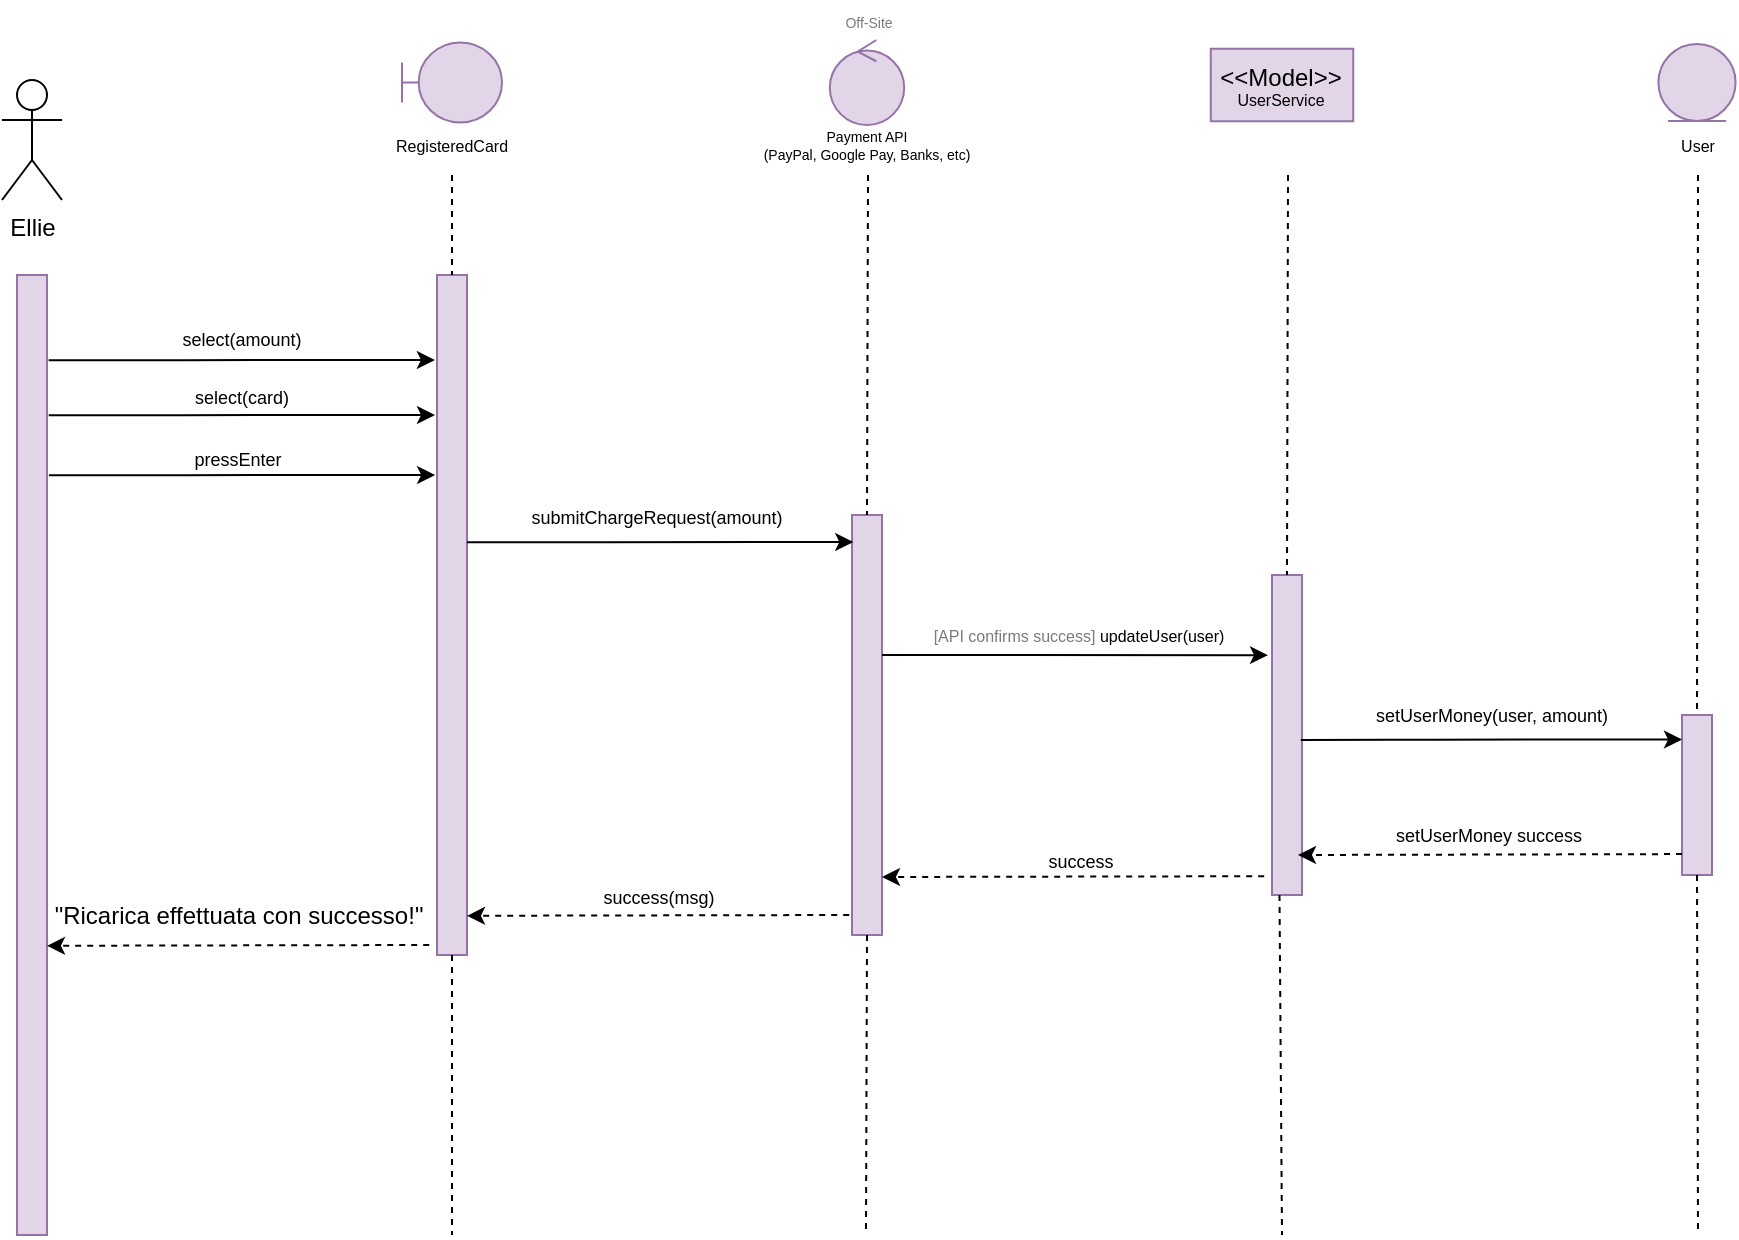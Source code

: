 <mxfile version="15.7.3" type="device"><diagram id="JuNwCdv8WU0B5YwvgieX" name="Page-1"><mxGraphModel dx="1372" dy="717" grid="1" gridSize="10" guides="1" tooltips="1" connect="1" arrows="1" fold="1" page="1" pageScale="1" pageWidth="827" pageHeight="1169" math="0" shadow="0"><root><mxCell id="0"/><mxCell id="1" parent="0"/><mxCell id="zLZvHOgdiXJDg-QAmbfD-1" value="Ellie" style="shape=umlActor;verticalLabelPosition=bottom;verticalAlign=top;html=1;outlineConnect=0;" vertex="1" parent="1"><mxGeometry x="310" y="520" width="30" height="60" as="geometry"/></mxCell><mxCell id="zLZvHOgdiXJDg-QAmbfD-2" value="" style="rounded=0;whiteSpace=wrap;html=1;fillColor=#e1d5e7;strokeColor=#9673a6;" vertex="1" parent="1"><mxGeometry x="317.5" y="617.5" width="15" height="480" as="geometry"/></mxCell><mxCell id="zLZvHOgdiXJDg-QAmbfD-3" value="" style="rounded=0;whiteSpace=wrap;html=1;fillColor=#e1d5e7;strokeColor=#9673a6;" vertex="1" parent="1"><mxGeometry x="527.5" y="617.5" width="15" height="340" as="geometry"/></mxCell><mxCell id="zLZvHOgdiXJDg-QAmbfD-4" value="" style="endArrow=none;dashed=1;html=1;rounded=0;fontSize=8;entryX=0.5;entryY=0;entryDx=0;entryDy=0;exitX=0.5;exitY=1;exitDx=0;exitDy=0;" edge="1" parent="1" target="zLZvHOgdiXJDg-QAmbfD-3"><mxGeometry width="50" height="50" relative="1" as="geometry"><mxPoint x="535" y="567.5" as="sourcePoint"/><mxPoint x="557.5" y="627.5" as="targetPoint"/></mxGeometry></mxCell><mxCell id="zLZvHOgdiXJDg-QAmbfD-5" value="&lt;div&gt;RegisteredCard&lt;/div&gt;" style="text;html=1;strokeColor=none;fillColor=none;align=center;verticalAlign=middle;whiteSpace=wrap;rounded=0;fontSize=8;" vertex="1" parent="1"><mxGeometry x="520" y="545" width="30" height="15" as="geometry"/></mxCell><mxCell id="zLZvHOgdiXJDg-QAmbfD-6" value="&lt;div&gt;Payment API &lt;br&gt;&lt;/div&gt;&lt;div&gt;(PayPal, Google Pay, Banks, etc)&lt;/div&gt;" style="text;html=1;strokeColor=none;fillColor=none;align=center;verticalAlign=middle;whiteSpace=wrap;rounded=0;fontSize=7;" vertex="1" parent="1"><mxGeometry x="683.13" y="545" width="118.75" height="15" as="geometry"/></mxCell><mxCell id="zLZvHOgdiXJDg-QAmbfD-7" value="" style="rounded=0;whiteSpace=wrap;html=1;fillColor=#e1d5e7;strokeColor=#9673a6;" vertex="1" parent="1"><mxGeometry x="735" y="737.5" width="15" height="210" as="geometry"/></mxCell><mxCell id="zLZvHOgdiXJDg-QAmbfD-8" value="" style="endArrow=none;dashed=1;html=1;rounded=0;fontSize=8;entryX=0.5;entryY=0;entryDx=0;entryDy=0;" edge="1" parent="1" target="zLZvHOgdiXJDg-QAmbfD-7"><mxGeometry width="50" height="50" relative="1" as="geometry"><mxPoint x="743" y="567.5" as="sourcePoint"/><mxPoint x="787.5" y="641" as="targetPoint"/></mxGeometry></mxCell><mxCell id="zLZvHOgdiXJDg-QAmbfD-9" value="" style="rounded=0;whiteSpace=wrap;html=1;fillColor=#e1d5e7;strokeColor=#9673a6;" vertex="1" parent="1"><mxGeometry x="945" y="767.5" width="15" height="160" as="geometry"/></mxCell><mxCell id="zLZvHOgdiXJDg-QAmbfD-10" value="" style="endArrow=none;dashed=1;html=1;rounded=0;fontSize=8;entryX=0.5;entryY=0;entryDx=0;entryDy=0;" edge="1" parent="1" target="zLZvHOgdiXJDg-QAmbfD-9"><mxGeometry width="50" height="50" relative="1" as="geometry"><mxPoint x="953" y="567.5" as="sourcePoint"/><mxPoint x="972.5" y="666" as="targetPoint"/></mxGeometry></mxCell><mxCell id="zLZvHOgdiXJDg-QAmbfD-11" value="setUserMoney(user, amount)" style="text;html=1;strokeColor=none;fillColor=none;align=center;verticalAlign=middle;whiteSpace=wrap;rounded=0;fontSize=9;" vertex="1" parent="1"><mxGeometry x="960" y="827.5" width="190" height="20" as="geometry"/></mxCell><mxCell id="zLZvHOgdiXJDg-QAmbfD-12" value="" style="rounded=0;whiteSpace=wrap;html=1;fillColor=#e1d5e7;strokeColor=#9673a6;" vertex="1" parent="1"><mxGeometry x="1150" y="837.5" width="15" height="80" as="geometry"/></mxCell><mxCell id="zLZvHOgdiXJDg-QAmbfD-13" value="" style="endArrow=none;dashed=1;html=1;rounded=0;fontSize=8;entryX=0.5;entryY=0;entryDx=0;entryDy=0;" edge="1" parent="1" target="zLZvHOgdiXJDg-QAmbfD-12"><mxGeometry width="50" height="50" relative="1" as="geometry"><mxPoint x="1158" y="567.5" as="sourcePoint"/><mxPoint x="1084.66" y="758.75" as="targetPoint"/></mxGeometry></mxCell><mxCell id="zLZvHOgdiXJDg-QAmbfD-14" value="&lt;font style=&quot;font-size: 9px&quot;&gt;setUserMoney success&lt;/font&gt;" style="text;html=1;strokeColor=none;fillColor=none;align=center;verticalAlign=middle;rounded=0;fontSize=9;" vertex="1" parent="1"><mxGeometry x="960" y="887.5" width="185" height="20" as="geometry"/></mxCell><mxCell id="zLZvHOgdiXJDg-QAmbfD-15" value="" style="endArrow=classic;html=1;rounded=0;dashed=1;fontSize=7;" edge="1" parent="1"><mxGeometry width="50" height="50" relative="1" as="geometry"><mxPoint x="1150" y="907.04" as="sourcePoint"/><mxPoint x="958" y="907.5" as="targetPoint"/></mxGeometry></mxCell><mxCell id="zLZvHOgdiXJDg-QAmbfD-16" value="" style="endArrow=none;dashed=1;html=1;rounded=0;fontSize=8;exitX=0.5;exitY=1;exitDx=0;exitDy=0;" edge="1" parent="1" source="zLZvHOgdiXJDg-QAmbfD-12"><mxGeometry width="50" height="50" relative="1" as="geometry"><mxPoint x="1084.99" y="973.75" as="sourcePoint"/><mxPoint x="1158" y="1097.5" as="targetPoint"/></mxGeometry></mxCell><mxCell id="zLZvHOgdiXJDg-QAmbfD-17" value="" style="endArrow=none;dashed=1;html=1;rounded=0;fontSize=8;exitX=0.5;exitY=1;exitDx=0;exitDy=0;" edge="1" parent="1" source="zLZvHOgdiXJDg-QAmbfD-3"><mxGeometry width="50" height="50" relative="1" as="geometry"><mxPoint x="535" y="997.5" as="sourcePoint"/><mxPoint x="535" y="1097.5" as="targetPoint"/><Array as="points"/></mxGeometry></mxCell><mxCell id="zLZvHOgdiXJDg-QAmbfD-18" value="User" style="text;html=1;strokeColor=none;fillColor=none;align=center;verticalAlign=middle;whiteSpace=wrap;rounded=0;fontSize=8;" vertex="1" parent="1"><mxGeometry x="1142.5" y="545" width="30" height="15" as="geometry"/></mxCell><mxCell id="zLZvHOgdiXJDg-QAmbfD-19" value="" style="endArrow=classic;html=1;rounded=0;exitX=1;exitY=0;exitDx=0;exitDy=0;entryX=-0.125;entryY=0.121;entryDx=0;entryDy=0;entryPerimeter=0;" edge="1" parent="1"><mxGeometry width="50" height="50" relative="1" as="geometry"><mxPoint x="542.5" y="751.07" as="sourcePoint"/><mxPoint x="735.625" y="751.0" as="targetPoint"/><Array as="points"><mxPoint x="590" y="751.07"/><mxPoint x="610" y="751.07"/></Array></mxGeometry></mxCell><mxCell id="zLZvHOgdiXJDg-QAmbfD-20" value="&lt;div style=&quot;font-size: 9px&quot;&gt;&lt;font style=&quot;font-size: 9px&quot;&gt;submitChargeRequest(amount)&lt;/font&gt;&lt;/div&gt;" style="text;html=1;strokeColor=none;fillColor=none;align=center;verticalAlign=middle;whiteSpace=wrap;rounded=0;fontSize=9;" vertex="1" parent="1"><mxGeometry x="540" y="727.5" width="195" height="23.5" as="geometry"/></mxCell><mxCell id="zLZvHOgdiXJDg-QAmbfD-21" value="&lt;font style=&quot;font-size: 9px&quot;&gt;success&lt;/font&gt;" style="text;html=1;strokeColor=none;fillColor=none;align=center;verticalAlign=middle;whiteSpace=wrap;rounded=0;fontSize=8;" vertex="1" parent="1"><mxGeometry x="752.25" y="897.5" width="195" height="26.5" as="geometry"/></mxCell><mxCell id="zLZvHOgdiXJDg-QAmbfD-22" value="" style="endArrow=classic;html=1;rounded=0;dashed=1;fontSize=7;exitX=0.073;exitY=0.293;exitDx=0;exitDy=0;exitPerimeter=0;" edge="1" parent="1"><mxGeometry width="50" height="50" relative="1" as="geometry"><mxPoint x="941.095" y="918.105" as="sourcePoint"/><mxPoint x="750" y="918.5" as="targetPoint"/></mxGeometry></mxCell><mxCell id="zLZvHOgdiXJDg-QAmbfD-23" value="" style="endArrow=classic;html=1;rounded=0;entryX=-0.125;entryY=0.121;entryDx=0;entryDy=0;entryPerimeter=0;" edge="1" parent="1"><mxGeometry width="50" height="50" relative="1" as="geometry"><mxPoint x="959.38" y="850.01" as="sourcePoint"/><mxPoint x="1150.005" y="849.76" as="targetPoint"/><Array as="points"><mxPoint x="1004.38" y="849.83"/><mxPoint x="1024.38" y="849.83"/></Array></mxGeometry></mxCell><mxCell id="zLZvHOgdiXJDg-QAmbfD-24" value="" style="endArrow=none;dashed=1;html=1;rounded=0;fontSize=8;exitX=0.25;exitY=1;exitDx=0;exitDy=0;" edge="1" parent="1" source="zLZvHOgdiXJDg-QAmbfD-9"><mxGeometry width="50" height="50" relative="1" as="geometry"><mxPoint x="949.75" y="931" as="sourcePoint"/><mxPoint x="950" y="1097.5" as="targetPoint"/></mxGeometry></mxCell><mxCell id="zLZvHOgdiXJDg-QAmbfD-25" value="" style="endArrow=none;dashed=1;html=1;rounded=0;fontSize=8;exitX=0.5;exitY=1;exitDx=0;exitDy=0;" edge="1" parent="1" source="zLZvHOgdiXJDg-QAmbfD-7"><mxGeometry width="50" height="50" relative="1" as="geometry"><mxPoint x="742" y="997.5" as="sourcePoint"/><mxPoint x="742" y="1097.5" as="targetPoint"/></mxGeometry></mxCell><mxCell id="zLZvHOgdiXJDg-QAmbfD-26" value="" style="endArrow=classic;html=1;rounded=0;exitX=1;exitY=0;exitDx=0;exitDy=0;" edge="1" parent="1"><mxGeometry width="50" height="50" relative="1" as="geometry"><mxPoint x="750" y="807.5" as="sourcePoint"/><mxPoint x="943" y="807.57" as="targetPoint"/><Array as="points"><mxPoint x="797.5" y="807.5"/><mxPoint x="817.5" y="807.5"/></Array></mxGeometry></mxCell><mxCell id="zLZvHOgdiXJDg-QAmbfD-27" value="&lt;font color=&quot;#7a7a7a&quot;&gt;[API confirms success] &lt;/font&gt;updateUser(user)" style="text;html=1;align=center;verticalAlign=middle;resizable=0;points=[];autosize=1;strokeColor=none;fillColor=none;fontSize=8;fontColor=#000000;" vertex="1" parent="1"><mxGeometry x="767.5" y="787.5" width="160" height="20" as="geometry"/></mxCell><mxCell id="zLZvHOgdiXJDg-QAmbfD-28" value="" style="endArrow=classic;html=1;rounded=0;exitX=1;exitY=0;exitDx=0;exitDy=0;entryX=-0.125;entryY=0.121;entryDx=0;entryDy=0;entryPerimeter=0;" edge="1" parent="1"><mxGeometry width="50" height="50" relative="1" as="geometry"><mxPoint x="333.32" y="660.07" as="sourcePoint"/><mxPoint x="526.445" y="660" as="targetPoint"/><Array as="points"><mxPoint x="380.82" y="660.07"/><mxPoint x="400.82" y="660.07"/></Array></mxGeometry></mxCell><mxCell id="zLZvHOgdiXJDg-QAmbfD-29" value="select(amount)" style="text;html=1;strokeColor=none;fillColor=none;align=center;verticalAlign=middle;whiteSpace=wrap;rounded=0;fontSize=9;" vertex="1" parent="1"><mxGeometry x="340" y="640" width="180" height="20" as="geometry"/></mxCell><mxCell id="zLZvHOgdiXJDg-QAmbfD-30" value="" style="endArrow=classic;html=1;rounded=0;dashed=1;fontSize=7;exitX=0.073;exitY=0.293;exitDx=0;exitDy=0;exitPerimeter=0;" edge="1" parent="1"><mxGeometry width="50" height="50" relative="1" as="geometry"><mxPoint x="733.595" y="937.495" as="sourcePoint"/><mxPoint x="542.5" y="937.89" as="targetPoint"/></mxGeometry></mxCell><mxCell id="zLZvHOgdiXJDg-QAmbfD-31" value="&lt;font style=&quot;font-size: 9px&quot;&gt;success(msg)&lt;/font&gt;" style="text;html=1;align=center;verticalAlign=middle;resizable=0;points=[];autosize=1;strokeColor=none;fillColor=none;" vertex="1" parent="1"><mxGeometry x="602.5" y="917.5" width="70" height="20" as="geometry"/></mxCell><mxCell id="zLZvHOgdiXJDg-QAmbfD-32" value="" style="endArrow=classic;html=1;rounded=0;dashed=1;fontSize=7;exitX=0.073;exitY=0.293;exitDx=0;exitDy=0;exitPerimeter=0;" edge="1" parent="1"><mxGeometry width="50" height="50" relative="1" as="geometry"><mxPoint x="523.595" y="952.495" as="sourcePoint"/><mxPoint x="332.5" y="952.89" as="targetPoint"/></mxGeometry></mxCell><mxCell id="zLZvHOgdiXJDg-QAmbfD-33" value="&quot;Ricarica effettuata con successo!&quot;" style="text;html=1;align=center;verticalAlign=middle;resizable=0;points=[];autosize=1;strokeColor=none;fillColor=none;" vertex="1" parent="1"><mxGeometry x="327.5" y="927.5" width="200" height="20" as="geometry"/></mxCell><mxCell id="zLZvHOgdiXJDg-QAmbfD-34" value="&lt;font style=&quot;font-size: 7px&quot; color=&quot;#7a7a7a&quot;&gt;Off-Site&lt;/font&gt;" style="text;html=1;align=center;verticalAlign=middle;resizable=0;points=[];autosize=1;strokeColor=none;fillColor=none;" vertex="1" parent="1"><mxGeometry x="722.5" y="480" width="40" height="20" as="geometry"/></mxCell><mxCell id="zLZvHOgdiXJDg-QAmbfD-35" value="" style="shape=umlBoundary;whiteSpace=wrap;html=1;fillColor=#e1d5e7;strokeColor=#9673a6;" vertex="1" parent="1"><mxGeometry x="510" y="501.25" width="50" height="40" as="geometry"/></mxCell><mxCell id="zLZvHOgdiXJDg-QAmbfD-36" value="" style="ellipse;shape=umlControl;whiteSpace=wrap;html=1;fillColor=#e1d5e7;strokeColor=#9673a6;" vertex="1" parent="1"><mxGeometry x="723.91" y="500" width="37.19" height="42.5" as="geometry"/></mxCell><mxCell id="zLZvHOgdiXJDg-QAmbfD-37" value="&lt;div&gt;&amp;lt;&amp;lt;Model&amp;gt;&amp;gt;&lt;/div&gt;&lt;div style=&quot;font-size: 8px&quot;&gt;UserService&lt;br&gt;&lt;/div&gt;" style="rounded=0;whiteSpace=wrap;html=1;fillColor=#e1d5e7;strokeColor=#9673a6;" vertex="1" parent="1"><mxGeometry x="914.38" y="504.38" width="71.25" height="36.25" as="geometry"/></mxCell><mxCell id="zLZvHOgdiXJDg-QAmbfD-38" value="" style="ellipse;shape=umlEntity;whiteSpace=wrap;html=1;fontSize=8;fillColor=#e1d5e7;strokeColor=#9673a6;" vertex="1" parent="1"><mxGeometry x="1138.2" y="501.95" width="38.59" height="38.59" as="geometry"/></mxCell><mxCell id="zLZvHOgdiXJDg-QAmbfD-39" value="" style="endArrow=classic;html=1;rounded=0;exitX=1;exitY=0;exitDx=0;exitDy=0;entryX=-0.125;entryY=0.121;entryDx=0;entryDy=0;entryPerimeter=0;" edge="1" parent="1"><mxGeometry width="50" height="50" relative="1" as="geometry"><mxPoint x="333.37" y="687.57" as="sourcePoint"/><mxPoint x="526.495" y="687.5" as="targetPoint"/><Array as="points"><mxPoint x="380.87" y="687.57"/><mxPoint x="400.87" y="687.57"/></Array></mxGeometry></mxCell><mxCell id="zLZvHOgdiXJDg-QAmbfD-40" value="select(card)" style="text;html=1;strokeColor=none;fillColor=none;align=center;verticalAlign=middle;whiteSpace=wrap;rounded=0;fontSize=9;" vertex="1" parent="1"><mxGeometry x="340" y="670" width="180" height="17.5" as="geometry"/></mxCell><mxCell id="zLZvHOgdiXJDg-QAmbfD-41" value="" style="endArrow=classic;html=1;rounded=0;exitX=1;exitY=0;exitDx=0;exitDy=0;entryX=-0.125;entryY=0.121;entryDx=0;entryDy=0;entryPerimeter=0;" edge="1" parent="1"><mxGeometry width="50" height="50" relative="1" as="geometry"><mxPoint x="333.44" y="717.57" as="sourcePoint"/><mxPoint x="526.565" y="717.5" as="targetPoint"/><Array as="points"><mxPoint x="380.94" y="717.57"/><mxPoint x="400.94" y="717.57"/></Array></mxGeometry></mxCell><mxCell id="zLZvHOgdiXJDg-QAmbfD-42" value="pressEnter" style="text;html=1;strokeColor=none;fillColor=none;align=center;verticalAlign=middle;whiteSpace=wrap;rounded=0;fontSize=9;" vertex="1" parent="1"><mxGeometry x="337.5" y="700" width="180" height="20" as="geometry"/></mxCell></root></mxGraphModel></diagram></mxfile>